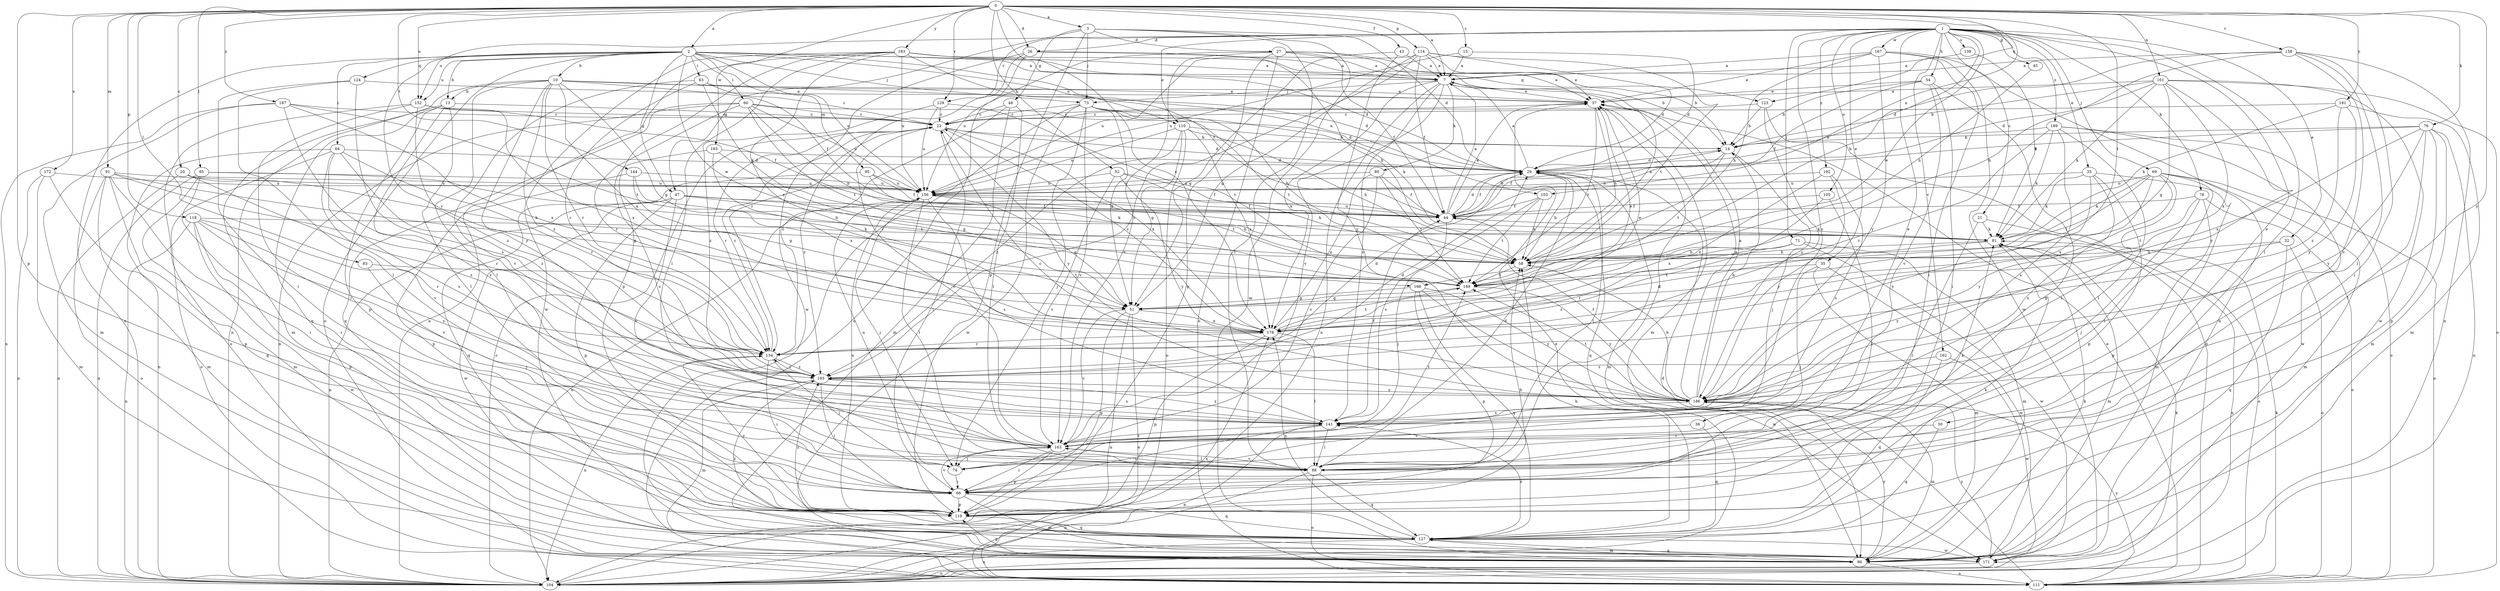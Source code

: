 strict digraph  {
0;
1;
2;
3;
7;
10;
13;
14;
15;
20;
21;
22;
26;
27;
29;
30;
32;
33;
35;
36;
37;
43;
44;
45;
47;
48;
51;
52;
54;
58;
60;
63;
64;
66;
69;
71;
73;
74;
76;
78;
80;
81;
83;
85;
88;
91;
95;
96;
101;
103;
104;
105;
110;
111;
114;
118;
119;
123;
124;
127;
129;
134;
138;
141;
144;
149;
152;
156;
158;
162;
163;
165;
167;
168;
171;
172;
178;
181;
183;
186;
187;
189;
192;
193;
0 -> 2  [label=a];
0 -> 3  [label=a];
0 -> 7  [label=a];
0 -> 15  [label=c];
0 -> 20  [label=c];
0 -> 26  [label=d];
0 -> 43  [label=f];
0 -> 52  [label=h];
0 -> 76  [label=k];
0 -> 83  [label=l];
0 -> 85  [label=l];
0 -> 91  [label=m];
0 -> 101  [label=n];
0 -> 103  [label=n];
0 -> 114  [label=p];
0 -> 118  [label=p];
0 -> 119  [label=p];
0 -> 123  [label=q];
0 -> 129  [label=r];
0 -> 144  [label=t];
0 -> 149  [label=t];
0 -> 152  [label=u];
0 -> 158  [label=v];
0 -> 165  [label=w];
0 -> 172  [label=x];
0 -> 178  [label=x];
0 -> 181  [label=y];
0 -> 183  [label=y];
0 -> 186  [label=y];
0 -> 187  [label=z];
1 -> 21  [label=c];
1 -> 26  [label=d];
1 -> 30  [label=e];
1 -> 32  [label=e];
1 -> 33  [label=e];
1 -> 35  [label=e];
1 -> 36  [label=e];
1 -> 45  [label=g];
1 -> 54  [label=h];
1 -> 58  [label=h];
1 -> 69  [label=j];
1 -> 71  [label=j];
1 -> 78  [label=k];
1 -> 88  [label=l];
1 -> 105  [label=o];
1 -> 110  [label=o];
1 -> 129  [label=r];
1 -> 138  [label=s];
1 -> 141  [label=s];
1 -> 152  [label=u];
1 -> 162  [label=v];
1 -> 167  [label=w];
1 -> 168  [label=w];
1 -> 189  [label=z];
1 -> 192  [label=z];
2 -> 7  [label=a];
2 -> 10  [label=b];
2 -> 13  [label=b];
2 -> 47  [label=g];
2 -> 60  [label=i];
2 -> 63  [label=i];
2 -> 64  [label=i];
2 -> 73  [label=j];
2 -> 95  [label=m];
2 -> 103  [label=n];
2 -> 104  [label=n];
2 -> 110  [label=o];
2 -> 111  [label=o];
2 -> 123  [label=q];
2 -> 124  [label=q];
2 -> 134  [label=r];
2 -> 152  [label=u];
2 -> 156  [label=u];
2 -> 168  [label=w];
3 -> 27  [label=d];
3 -> 29  [label=d];
3 -> 47  [label=g];
3 -> 48  [label=g];
3 -> 73  [label=j];
3 -> 88  [label=l];
3 -> 96  [label=m];
3 -> 119  [label=p];
7 -> 37  [label=e];
7 -> 73  [label=j];
7 -> 80  [label=k];
7 -> 104  [label=n];
7 -> 141  [label=s];
7 -> 163  [label=v];
7 -> 178  [label=x];
10 -> 13  [label=b];
10 -> 29  [label=d];
10 -> 37  [label=e];
10 -> 44  [label=f];
10 -> 51  [label=g];
10 -> 88  [label=l];
10 -> 104  [label=n];
10 -> 134  [label=r];
10 -> 178  [label=x];
10 -> 186  [label=y];
10 -> 193  [label=z];
13 -> 22  [label=c];
13 -> 88  [label=l];
13 -> 96  [label=m];
13 -> 119  [label=p];
13 -> 127  [label=q];
13 -> 163  [label=v];
14 -> 29  [label=d];
14 -> 44  [label=f];
14 -> 74  [label=j];
14 -> 149  [label=t];
15 -> 7  [label=a];
15 -> 29  [label=d];
15 -> 156  [label=u];
20 -> 58  [label=h];
20 -> 104  [label=n];
20 -> 156  [label=u];
20 -> 193  [label=z];
21 -> 66  [label=i];
21 -> 81  [label=k];
21 -> 111  [label=o];
22 -> 14  [label=b];
22 -> 29  [label=d];
22 -> 66  [label=i];
22 -> 134  [label=r];
22 -> 178  [label=x];
22 -> 186  [label=y];
22 -> 193  [label=z];
26 -> 7  [label=a];
26 -> 58  [label=h];
26 -> 111  [label=o];
26 -> 134  [label=r];
26 -> 171  [label=w];
27 -> 7  [label=a];
27 -> 14  [label=b];
27 -> 37  [label=e];
27 -> 44  [label=f];
27 -> 111  [label=o];
27 -> 119  [label=p];
27 -> 156  [label=u];
27 -> 163  [label=v];
29 -> 7  [label=a];
29 -> 44  [label=f];
29 -> 58  [label=h];
29 -> 88  [label=l];
29 -> 96  [label=m];
29 -> 127  [label=q];
29 -> 156  [label=u];
30 -> 127  [label=q];
30 -> 163  [label=v];
32 -> 58  [label=h];
32 -> 111  [label=o];
32 -> 127  [label=q];
32 -> 186  [label=y];
33 -> 81  [label=k];
33 -> 96  [label=m];
33 -> 119  [label=p];
33 -> 141  [label=s];
33 -> 156  [label=u];
33 -> 186  [label=y];
35 -> 74  [label=j];
35 -> 96  [label=m];
35 -> 149  [label=t];
35 -> 171  [label=w];
36 -> 127  [label=q];
36 -> 163  [label=v];
37 -> 22  [label=c];
37 -> 58  [label=h];
37 -> 88  [label=l];
37 -> 96  [label=m];
37 -> 149  [label=t];
43 -> 7  [label=a];
43 -> 51  [label=g];
43 -> 186  [label=y];
44 -> 7  [label=a];
44 -> 14  [label=b];
44 -> 29  [label=d];
44 -> 37  [label=e];
44 -> 74  [label=j];
44 -> 81  [label=k];
44 -> 156  [label=u];
45 -> 58  [label=h];
47 -> 44  [label=f];
47 -> 58  [label=h];
47 -> 81  [label=k];
47 -> 104  [label=n];
47 -> 119  [label=p];
47 -> 163  [label=v];
47 -> 171  [label=w];
48 -> 22  [label=c];
48 -> 88  [label=l];
48 -> 96  [label=m];
48 -> 134  [label=r];
51 -> 37  [label=e];
51 -> 104  [label=n];
51 -> 111  [label=o];
51 -> 119  [label=p];
51 -> 163  [label=v];
51 -> 178  [label=x];
52 -> 44  [label=f];
52 -> 58  [label=h];
52 -> 156  [label=u];
52 -> 163  [label=v];
52 -> 186  [label=y];
54 -> 14  [label=b];
54 -> 37  [label=e];
54 -> 44  [label=f];
54 -> 66  [label=i];
54 -> 119  [label=p];
54 -> 163  [label=v];
58 -> 7  [label=a];
58 -> 149  [label=t];
60 -> 22  [label=c];
60 -> 29  [label=d];
60 -> 58  [label=h];
60 -> 104  [label=n];
60 -> 127  [label=q];
60 -> 134  [label=r];
60 -> 149  [label=t];
60 -> 156  [label=u];
63 -> 22  [label=c];
63 -> 37  [label=e];
63 -> 81  [label=k];
63 -> 134  [label=r];
63 -> 163  [label=v];
64 -> 29  [label=d];
64 -> 104  [label=n];
64 -> 111  [label=o];
64 -> 134  [label=r];
64 -> 141  [label=s];
64 -> 163  [label=v];
64 -> 193  [label=z];
66 -> 96  [label=m];
66 -> 119  [label=p];
66 -> 127  [label=q];
66 -> 163  [label=v];
69 -> 81  [label=k];
69 -> 88  [label=l];
69 -> 96  [label=m];
69 -> 111  [label=o];
69 -> 141  [label=s];
69 -> 149  [label=t];
69 -> 156  [label=u];
69 -> 178  [label=x];
69 -> 186  [label=y];
71 -> 58  [label=h];
71 -> 96  [label=m];
71 -> 134  [label=r];
71 -> 171  [label=w];
71 -> 193  [label=z];
73 -> 22  [label=c];
73 -> 51  [label=g];
73 -> 58  [label=h];
73 -> 74  [label=j];
73 -> 81  [label=k];
73 -> 134  [label=r];
73 -> 149  [label=t];
73 -> 163  [label=v];
73 -> 171  [label=w];
74 -> 66  [label=i];
74 -> 156  [label=u];
76 -> 14  [label=b];
76 -> 29  [label=d];
76 -> 88  [label=l];
76 -> 96  [label=m];
76 -> 104  [label=n];
76 -> 119  [label=p];
76 -> 178  [label=x];
76 -> 186  [label=y];
78 -> 44  [label=f];
78 -> 74  [label=j];
78 -> 111  [label=o];
78 -> 119  [label=p];
78 -> 149  [label=t];
80 -> 44  [label=f];
80 -> 149  [label=t];
80 -> 156  [label=u];
80 -> 163  [label=v];
80 -> 178  [label=x];
81 -> 58  [label=h];
81 -> 96  [label=m];
81 -> 104  [label=n];
81 -> 178  [label=x];
83 -> 74  [label=j];
83 -> 149  [label=t];
85 -> 58  [label=h];
85 -> 66  [label=i];
85 -> 96  [label=m];
85 -> 104  [label=n];
85 -> 156  [label=u];
88 -> 29  [label=d];
88 -> 81  [label=k];
88 -> 104  [label=n];
88 -> 111  [label=o];
88 -> 127  [label=q];
88 -> 163  [label=v];
91 -> 51  [label=g];
91 -> 66  [label=i];
91 -> 96  [label=m];
91 -> 111  [label=o];
91 -> 127  [label=q];
91 -> 134  [label=r];
91 -> 156  [label=u];
95 -> 44  [label=f];
95 -> 127  [label=q];
95 -> 149  [label=t];
95 -> 156  [label=u];
96 -> 81  [label=k];
96 -> 111  [label=o];
96 -> 119  [label=p];
96 -> 127  [label=q];
96 -> 186  [label=y];
101 -> 14  [label=b];
101 -> 29  [label=d];
101 -> 37  [label=e];
101 -> 51  [label=g];
101 -> 81  [label=k];
101 -> 111  [label=o];
101 -> 171  [label=w];
101 -> 178  [label=x];
101 -> 186  [label=y];
103 -> 44  [label=f];
103 -> 58  [label=h];
103 -> 141  [label=s];
103 -> 149  [label=t];
104 -> 22  [label=c];
104 -> 37  [label=e];
104 -> 81  [label=k];
104 -> 178  [label=x];
105 -> 44  [label=f];
105 -> 66  [label=i];
105 -> 178  [label=x];
110 -> 14  [label=b];
110 -> 51  [label=g];
110 -> 58  [label=h];
110 -> 111  [label=o];
110 -> 156  [label=u];
110 -> 178  [label=x];
110 -> 193  [label=z];
111 -> 29  [label=d];
111 -> 37  [label=e];
111 -> 81  [label=k];
111 -> 186  [label=y];
114 -> 7  [label=a];
114 -> 29  [label=d];
114 -> 37  [label=e];
114 -> 44  [label=f];
114 -> 51  [label=g];
114 -> 149  [label=t];
114 -> 156  [label=u];
114 -> 193  [label=z];
118 -> 81  [label=k];
118 -> 104  [label=n];
118 -> 119  [label=p];
118 -> 134  [label=r];
118 -> 141  [label=s];
118 -> 163  [label=v];
118 -> 171  [label=w];
119 -> 58  [label=h];
119 -> 127  [label=q];
119 -> 134  [label=r];
119 -> 156  [label=u];
119 -> 193  [label=z];
123 -> 14  [label=b];
123 -> 22  [label=c];
123 -> 111  [label=o];
123 -> 186  [label=y];
124 -> 37  [label=e];
124 -> 66  [label=i];
124 -> 88  [label=l];
124 -> 141  [label=s];
127 -> 58  [label=h];
127 -> 81  [label=k];
127 -> 96  [label=m];
127 -> 104  [label=n];
127 -> 141  [label=s];
127 -> 171  [label=w];
127 -> 178  [label=x];
127 -> 193  [label=z];
129 -> 22  [label=c];
129 -> 149  [label=t];
129 -> 156  [label=u];
129 -> 193  [label=z];
134 -> 22  [label=c];
134 -> 29  [label=d];
134 -> 66  [label=i];
134 -> 74  [label=j];
134 -> 104  [label=n];
134 -> 193  [label=z];
138 -> 7  [label=a];
138 -> 81  [label=k];
141 -> 44  [label=f];
141 -> 66  [label=i];
141 -> 88  [label=l];
141 -> 104  [label=n];
141 -> 163  [label=v];
141 -> 193  [label=z];
144 -> 51  [label=g];
144 -> 119  [label=p];
144 -> 149  [label=t];
144 -> 156  [label=u];
149 -> 51  [label=g];
149 -> 186  [label=y];
152 -> 22  [label=c];
152 -> 44  [label=f];
152 -> 66  [label=i];
152 -> 111  [label=o];
152 -> 178  [label=x];
152 -> 193  [label=z];
156 -> 44  [label=f];
156 -> 51  [label=g];
156 -> 74  [label=j];
156 -> 88  [label=l];
156 -> 104  [label=n];
156 -> 141  [label=s];
158 -> 7  [label=a];
158 -> 29  [label=d];
158 -> 58  [label=h];
158 -> 66  [label=i];
158 -> 88  [label=l];
158 -> 104  [label=n];
158 -> 163  [label=v];
162 -> 127  [label=q];
162 -> 171  [label=w];
162 -> 193  [label=z];
163 -> 22  [label=c];
163 -> 66  [label=i];
163 -> 74  [label=j];
163 -> 88  [label=l];
163 -> 119  [label=p];
163 -> 149  [label=t];
165 -> 29  [label=d];
165 -> 51  [label=g];
165 -> 141  [label=s];
165 -> 178  [label=x];
167 -> 7  [label=a];
167 -> 37  [label=e];
167 -> 58  [label=h];
167 -> 66  [label=i];
167 -> 104  [label=n];
167 -> 171  [label=w];
167 -> 186  [label=y];
168 -> 51  [label=g];
168 -> 119  [label=p];
168 -> 127  [label=q];
168 -> 171  [label=w];
168 -> 186  [label=y];
171 -> 104  [label=n];
171 -> 186  [label=y];
172 -> 96  [label=m];
172 -> 104  [label=n];
172 -> 119  [label=p];
172 -> 156  [label=u];
178 -> 22  [label=c];
178 -> 37  [label=e];
178 -> 88  [label=l];
178 -> 119  [label=p];
178 -> 134  [label=r];
178 -> 149  [label=t];
181 -> 22  [label=c];
181 -> 81  [label=k];
181 -> 96  [label=m];
181 -> 186  [label=y];
181 -> 193  [label=z];
183 -> 7  [label=a];
183 -> 14  [label=b];
183 -> 29  [label=d];
183 -> 44  [label=f];
183 -> 88  [label=l];
183 -> 104  [label=n];
183 -> 119  [label=p];
183 -> 156  [label=u];
183 -> 171  [label=w];
183 -> 178  [label=x];
186 -> 7  [label=a];
186 -> 14  [label=b];
186 -> 22  [label=c];
186 -> 37  [label=e];
186 -> 44  [label=f];
186 -> 58  [label=h];
186 -> 96  [label=m];
186 -> 141  [label=s];
186 -> 149  [label=t];
187 -> 22  [label=c];
187 -> 96  [label=m];
187 -> 104  [label=n];
187 -> 149  [label=t];
187 -> 178  [label=x];
187 -> 193  [label=z];
189 -> 14  [label=b];
189 -> 81  [label=k];
189 -> 88  [label=l];
189 -> 111  [label=o];
189 -> 134  [label=r];
189 -> 141  [label=s];
189 -> 171  [label=w];
192 -> 141  [label=s];
192 -> 156  [label=u];
192 -> 178  [label=x];
192 -> 186  [label=y];
193 -> 29  [label=d];
193 -> 66  [label=i];
193 -> 96  [label=m];
193 -> 134  [label=r];
193 -> 141  [label=s];
193 -> 186  [label=y];
}
